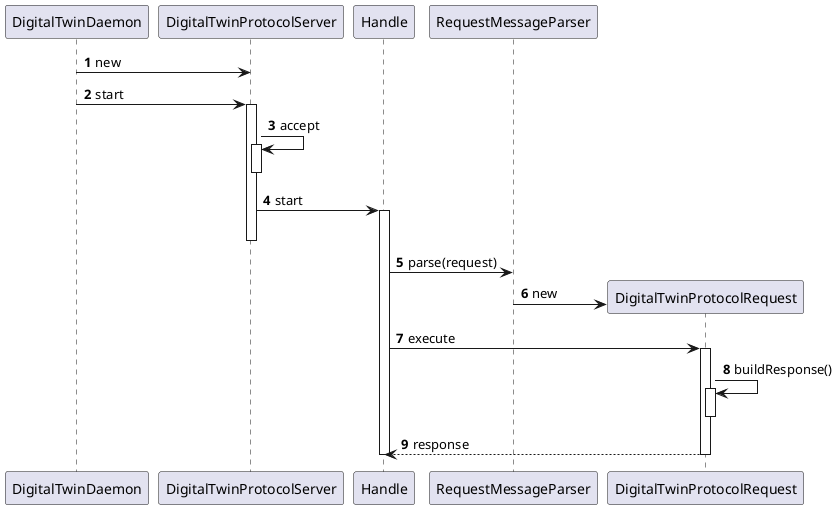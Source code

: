@startuml
autonumber
participant "DigitalTwinDaemon" as DAEMON
participant "DigitalTwinProtocolServer" as SERVER
participant "Handle" as HANDLER
participant "RequestMessageParser" as PARSER
participant "DigitalTwinProtocolRequest" as REQUEST


DAEMON -> SERVER : new
DAEMON -> SERVER : start
activate SERVER
SERVER -> SERVER : accept
activate SERVER
deactivate SERVER
SERVER -> HANDLER : start
activate HANDLER
deactivate SERVER
HANDLER -> PARSER : parse(request)
PARSER -> REQUEST** : new
HANDLER -> REQUEST : execute
activate REQUEST
REQUEST -> REQUEST : buildResponse()
activate REQUEST
deactivate REQUEST
REQUEST --> HANDLER : response
deactivate REQUEST
deactivate HANDLER
@enduml